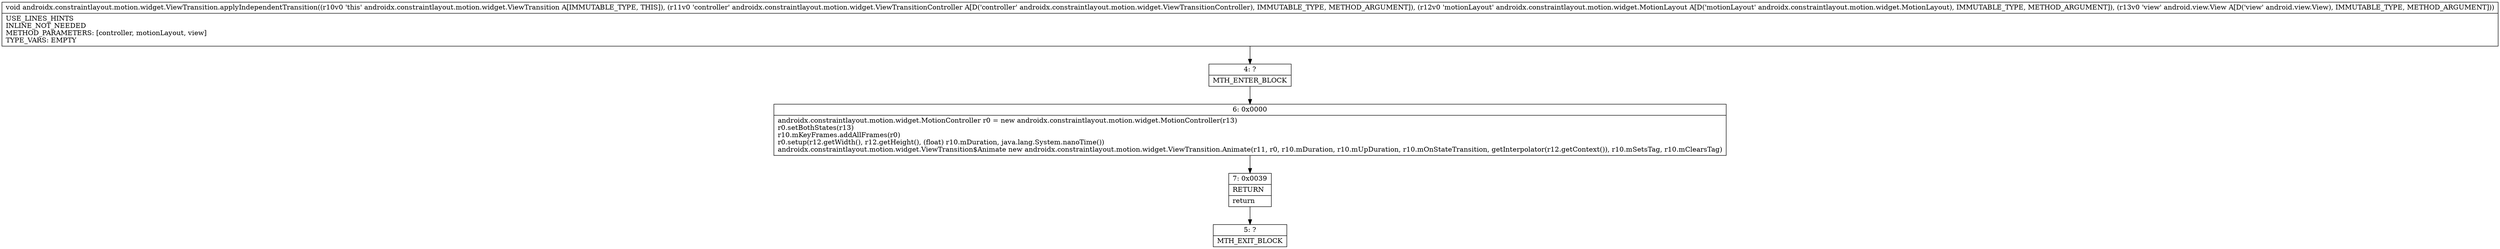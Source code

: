 digraph "CFG forandroidx.constraintlayout.motion.widget.ViewTransition.applyIndependentTransition(Landroidx\/constraintlayout\/motion\/widget\/ViewTransitionController;Landroidx\/constraintlayout\/motion\/widget\/MotionLayout;Landroid\/view\/View;)V" {
Node_4 [shape=record,label="{4\:\ ?|MTH_ENTER_BLOCK\l}"];
Node_6 [shape=record,label="{6\:\ 0x0000|androidx.constraintlayout.motion.widget.MotionController r0 = new androidx.constraintlayout.motion.widget.MotionController(r13)\lr0.setBothStates(r13)\lr10.mKeyFrames.addAllFrames(r0)\lr0.setup(r12.getWidth(), r12.getHeight(), (float) r10.mDuration, java.lang.System.nanoTime())\landroidx.constraintlayout.motion.widget.ViewTransition$Animate new androidx.constraintlayout.motion.widget.ViewTransition.Animate(r11, r0, r10.mDuration, r10.mUpDuration, r10.mOnStateTransition, getInterpolator(r12.getContext()), r10.mSetsTag, r10.mClearsTag)\l}"];
Node_7 [shape=record,label="{7\:\ 0x0039|RETURN\l|return\l}"];
Node_5 [shape=record,label="{5\:\ ?|MTH_EXIT_BLOCK\l}"];
MethodNode[shape=record,label="{void androidx.constraintlayout.motion.widget.ViewTransition.applyIndependentTransition((r10v0 'this' androidx.constraintlayout.motion.widget.ViewTransition A[IMMUTABLE_TYPE, THIS]), (r11v0 'controller' androidx.constraintlayout.motion.widget.ViewTransitionController A[D('controller' androidx.constraintlayout.motion.widget.ViewTransitionController), IMMUTABLE_TYPE, METHOD_ARGUMENT]), (r12v0 'motionLayout' androidx.constraintlayout.motion.widget.MotionLayout A[D('motionLayout' androidx.constraintlayout.motion.widget.MotionLayout), IMMUTABLE_TYPE, METHOD_ARGUMENT]), (r13v0 'view' android.view.View A[D('view' android.view.View), IMMUTABLE_TYPE, METHOD_ARGUMENT]))  | USE_LINES_HINTS\lINLINE_NOT_NEEDED\lMETHOD_PARAMETERS: [controller, motionLayout, view]\lTYPE_VARS: EMPTY\l}"];
MethodNode -> Node_4;Node_4 -> Node_6;
Node_6 -> Node_7;
Node_7 -> Node_5;
}


